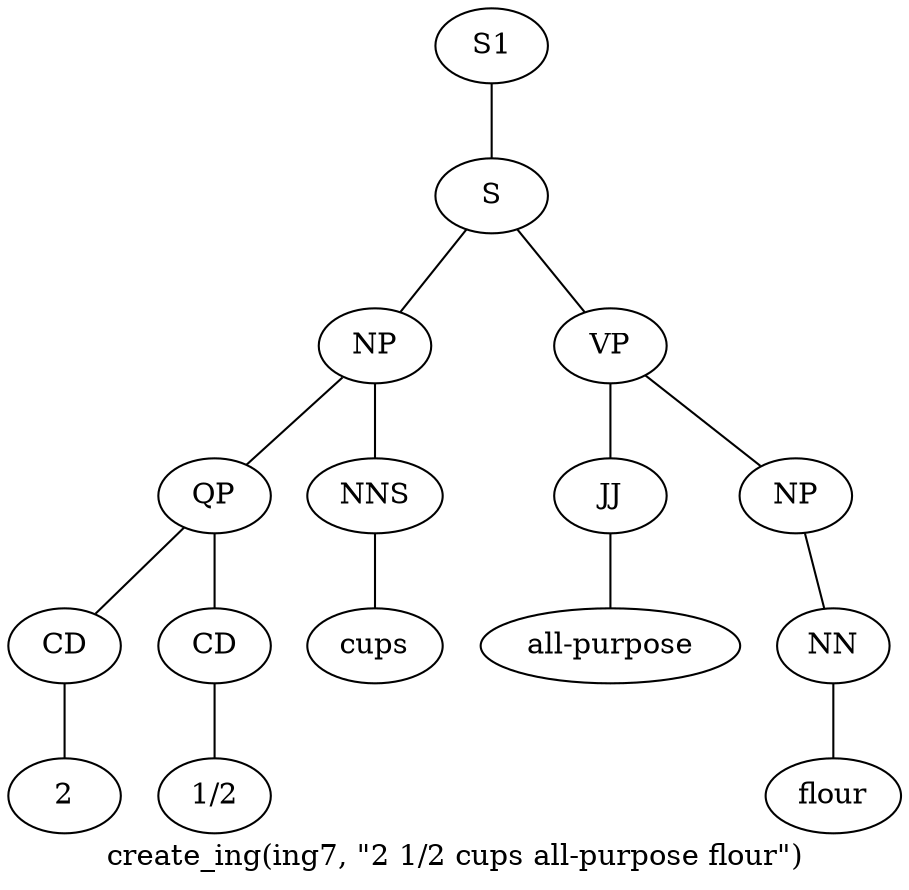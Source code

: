graph SyntaxGraph {
	label = "create_ing(ing7, \"2 1/2 cups all-purpose flour\")";
	Node0 [label="S1"];
	Node1 [label="S"];
	Node2 [label="NP"];
	Node3 [label="QP"];
	Node4 [label="CD"];
	Node5 [label="2"];
	Node6 [label="CD"];
	Node7 [label="1/2"];
	Node8 [label="NNS"];
	Node9 [label="cups"];
	Node10 [label="VP"];
	Node11 [label="JJ"];
	Node12 [label="all-purpose"];
	Node13 [label="NP"];
	Node14 [label="NN"];
	Node15 [label="flour"];

	Node0 -- Node1;
	Node1 -- Node2;
	Node1 -- Node10;
	Node2 -- Node3;
	Node2 -- Node8;
	Node3 -- Node4;
	Node3 -- Node6;
	Node4 -- Node5;
	Node6 -- Node7;
	Node8 -- Node9;
	Node10 -- Node11;
	Node10 -- Node13;
	Node11 -- Node12;
	Node13 -- Node14;
	Node14 -- Node15;
}